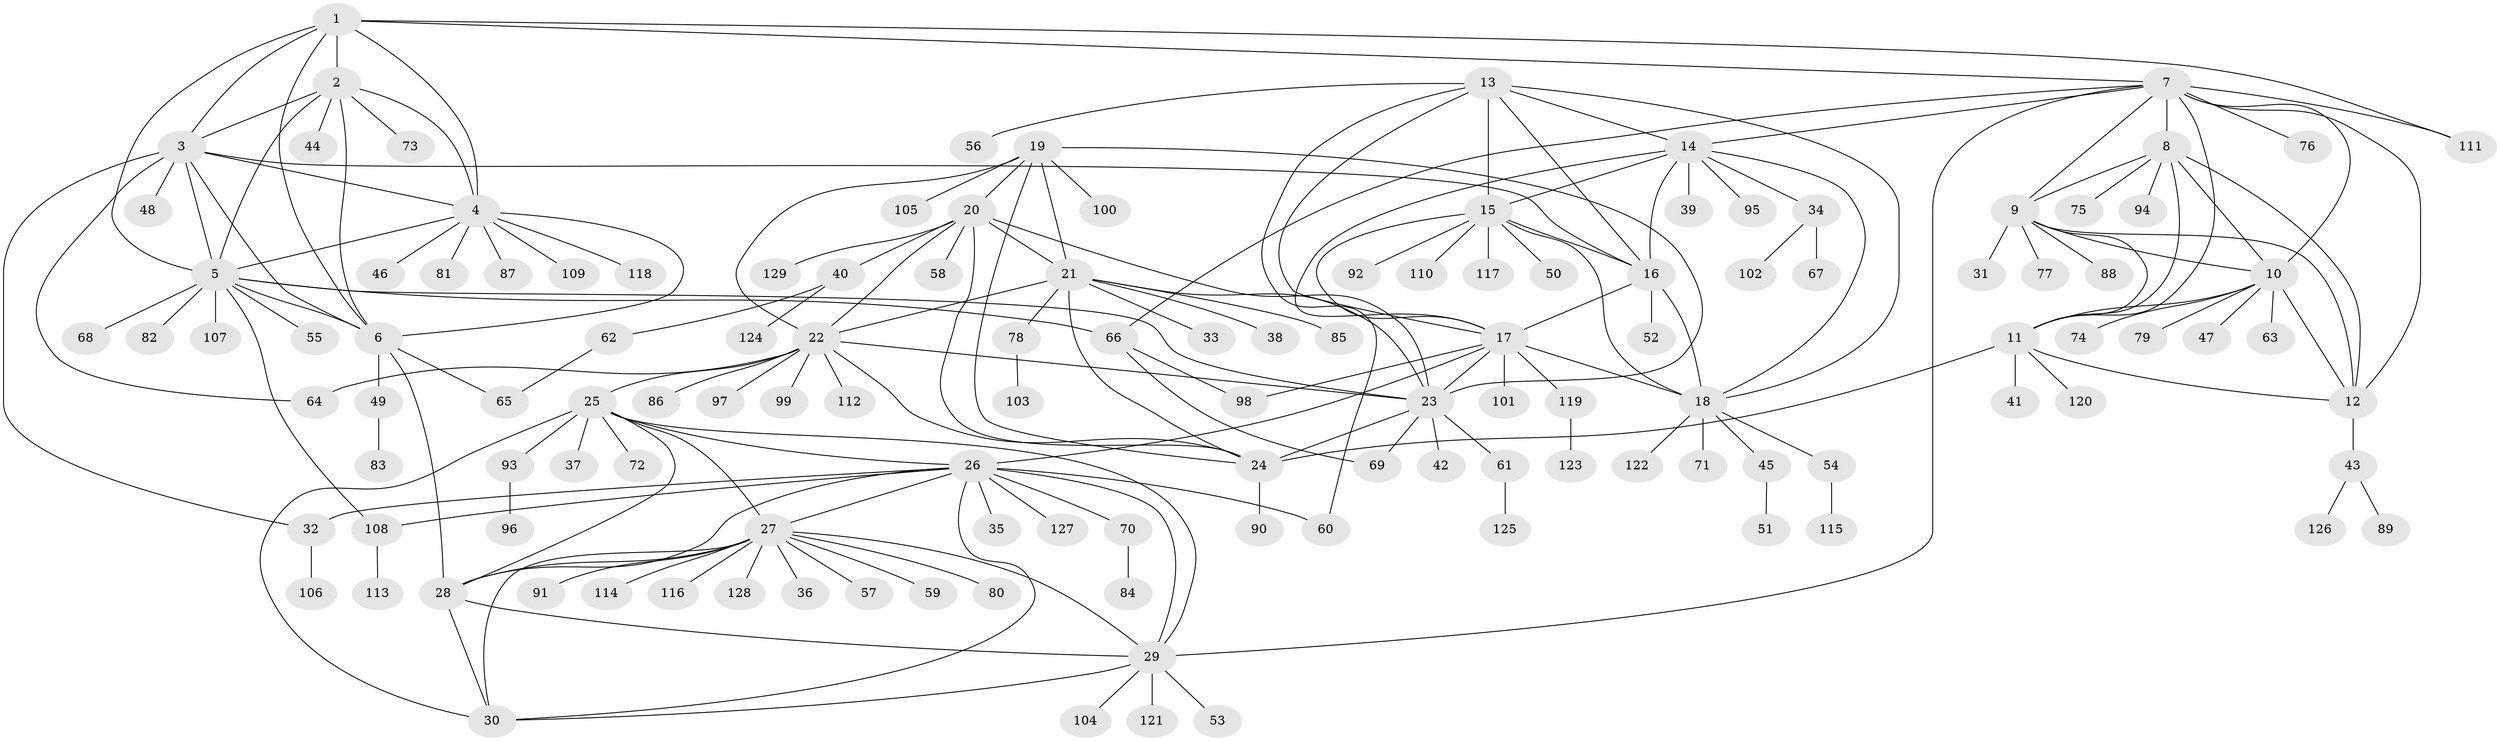 // Generated by graph-tools (version 1.1) at 2025/26/03/09/25 03:26:34]
// undirected, 129 vertices, 193 edges
graph export_dot {
graph [start="1"]
  node [color=gray90,style=filled];
  1;
  2;
  3;
  4;
  5;
  6;
  7;
  8;
  9;
  10;
  11;
  12;
  13;
  14;
  15;
  16;
  17;
  18;
  19;
  20;
  21;
  22;
  23;
  24;
  25;
  26;
  27;
  28;
  29;
  30;
  31;
  32;
  33;
  34;
  35;
  36;
  37;
  38;
  39;
  40;
  41;
  42;
  43;
  44;
  45;
  46;
  47;
  48;
  49;
  50;
  51;
  52;
  53;
  54;
  55;
  56;
  57;
  58;
  59;
  60;
  61;
  62;
  63;
  64;
  65;
  66;
  67;
  68;
  69;
  70;
  71;
  72;
  73;
  74;
  75;
  76;
  77;
  78;
  79;
  80;
  81;
  82;
  83;
  84;
  85;
  86;
  87;
  88;
  89;
  90;
  91;
  92;
  93;
  94;
  95;
  96;
  97;
  98;
  99;
  100;
  101;
  102;
  103;
  104;
  105;
  106;
  107;
  108;
  109;
  110;
  111;
  112;
  113;
  114;
  115;
  116;
  117;
  118;
  119;
  120;
  121;
  122;
  123;
  124;
  125;
  126;
  127;
  128;
  129;
  1 -- 2;
  1 -- 3;
  1 -- 4;
  1 -- 5;
  1 -- 6;
  1 -- 7;
  1 -- 111;
  2 -- 3;
  2 -- 4;
  2 -- 5;
  2 -- 6;
  2 -- 44;
  2 -- 73;
  3 -- 4;
  3 -- 5;
  3 -- 6;
  3 -- 16;
  3 -- 32;
  3 -- 48;
  3 -- 64;
  4 -- 5;
  4 -- 6;
  4 -- 46;
  4 -- 81;
  4 -- 87;
  4 -- 109;
  4 -- 118;
  5 -- 6;
  5 -- 23;
  5 -- 55;
  5 -- 66;
  5 -- 68;
  5 -- 82;
  5 -- 107;
  5 -- 108;
  6 -- 28;
  6 -- 49;
  6 -- 65;
  7 -- 8;
  7 -- 9;
  7 -- 10;
  7 -- 11;
  7 -- 12;
  7 -- 14;
  7 -- 29;
  7 -- 66;
  7 -- 76;
  7 -- 111;
  8 -- 9;
  8 -- 10;
  8 -- 11;
  8 -- 12;
  8 -- 75;
  8 -- 94;
  9 -- 10;
  9 -- 11;
  9 -- 12;
  9 -- 31;
  9 -- 77;
  9 -- 88;
  10 -- 11;
  10 -- 12;
  10 -- 47;
  10 -- 63;
  10 -- 74;
  10 -- 79;
  11 -- 12;
  11 -- 24;
  11 -- 41;
  11 -- 120;
  12 -- 43;
  13 -- 14;
  13 -- 15;
  13 -- 16;
  13 -- 17;
  13 -- 18;
  13 -- 56;
  13 -- 60;
  14 -- 15;
  14 -- 16;
  14 -- 17;
  14 -- 18;
  14 -- 34;
  14 -- 39;
  14 -- 95;
  15 -- 16;
  15 -- 17;
  15 -- 18;
  15 -- 50;
  15 -- 92;
  15 -- 110;
  15 -- 117;
  16 -- 17;
  16 -- 18;
  16 -- 52;
  17 -- 18;
  17 -- 23;
  17 -- 26;
  17 -- 98;
  17 -- 101;
  17 -- 119;
  18 -- 45;
  18 -- 54;
  18 -- 71;
  18 -- 122;
  19 -- 20;
  19 -- 21;
  19 -- 22;
  19 -- 23;
  19 -- 24;
  19 -- 100;
  19 -- 105;
  20 -- 21;
  20 -- 22;
  20 -- 23;
  20 -- 24;
  20 -- 40;
  20 -- 58;
  20 -- 129;
  21 -- 22;
  21 -- 23;
  21 -- 24;
  21 -- 33;
  21 -- 38;
  21 -- 78;
  21 -- 85;
  22 -- 23;
  22 -- 24;
  22 -- 25;
  22 -- 64;
  22 -- 86;
  22 -- 97;
  22 -- 99;
  22 -- 112;
  23 -- 24;
  23 -- 42;
  23 -- 61;
  23 -- 69;
  24 -- 90;
  25 -- 26;
  25 -- 27;
  25 -- 28;
  25 -- 29;
  25 -- 30;
  25 -- 37;
  25 -- 72;
  25 -- 93;
  26 -- 27;
  26 -- 28;
  26 -- 29;
  26 -- 30;
  26 -- 32;
  26 -- 35;
  26 -- 60;
  26 -- 70;
  26 -- 108;
  26 -- 127;
  27 -- 28;
  27 -- 29;
  27 -- 30;
  27 -- 36;
  27 -- 57;
  27 -- 59;
  27 -- 80;
  27 -- 91;
  27 -- 114;
  27 -- 116;
  27 -- 128;
  28 -- 29;
  28 -- 30;
  29 -- 30;
  29 -- 53;
  29 -- 104;
  29 -- 121;
  32 -- 106;
  34 -- 67;
  34 -- 102;
  40 -- 62;
  40 -- 124;
  43 -- 89;
  43 -- 126;
  45 -- 51;
  49 -- 83;
  54 -- 115;
  61 -- 125;
  62 -- 65;
  66 -- 69;
  66 -- 98;
  70 -- 84;
  78 -- 103;
  93 -- 96;
  108 -- 113;
  119 -- 123;
}
